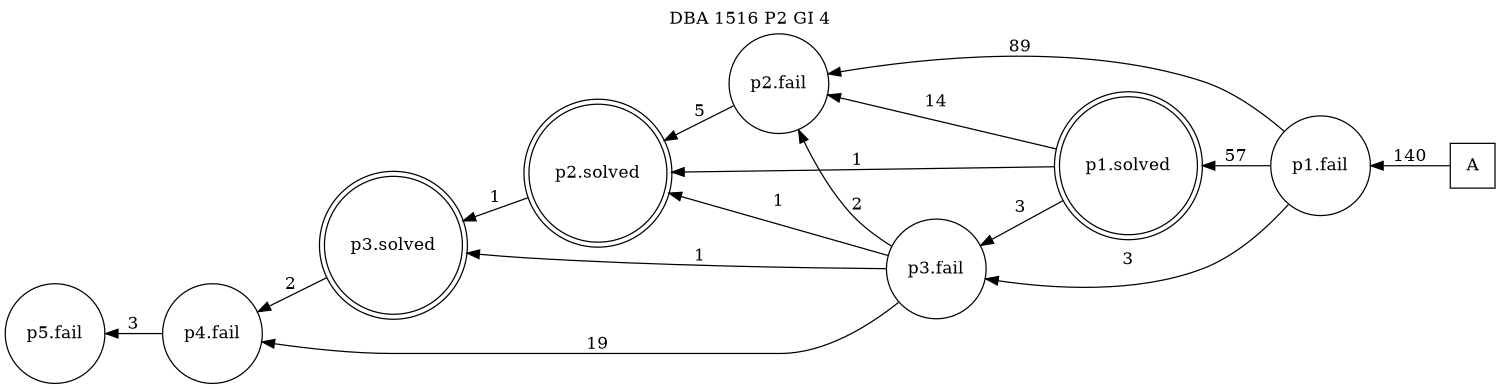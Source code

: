 digraph DBA_1516_P2_GI_4 {
labelloc="tl"
label= " DBA 1516 P2 GI 4 "
rankdir="RL";
graph [ size=" 10 , 10 !"]

"A" [shape="square" label="A"]
"p1.fail" [shape="circle" label="p1.fail"]
"p2.fail" [shape="circle" label="p2.fail"]
"p1.solved" [shape="doublecircle" label="p1.solved"]
"p3.fail" [shape="circle" label="p3.fail"]
"p4.fail" [shape="circle" label="p4.fail"]
"p5.fail" [shape="circle" label="p5.fail"]
"p2.solved" [shape="doublecircle" label="p2.solved"]
"p3.solved" [shape="doublecircle" label="p3.solved"]
"A" -> "p1.fail" [ label=140]
"p1.fail" -> "p2.fail" [ label=89]
"p1.fail" -> "p1.solved" [ label=57]
"p1.fail" -> "p3.fail" [ label=3]
"p2.fail" -> "p2.solved" [ label=5]
"p1.solved" -> "p2.fail" [ label=14]
"p1.solved" -> "p3.fail" [ label=3]
"p1.solved" -> "p2.solved" [ label=1]
"p3.fail" -> "p2.fail" [ label=2]
"p3.fail" -> "p4.fail" [ label=19]
"p3.fail" -> "p2.solved" [ label=1]
"p3.fail" -> "p3.solved" [ label=1]
"p4.fail" -> "p5.fail" [ label=3]
"p2.solved" -> "p3.solved" [ label=1]
"p3.solved" -> "p4.fail" [ label=2]
}
